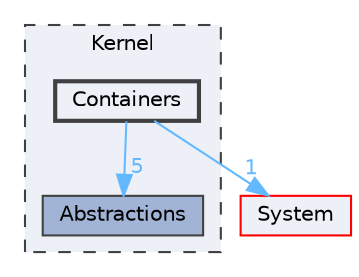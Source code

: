 digraph "Containers"
{
 // LATEX_PDF_SIZE
  bgcolor="transparent";
  edge [fontname=Helvetica,fontsize=10,labelfontname=Helvetica,labelfontsize=10];
  node [fontname=Helvetica,fontsize=10,shape=box,height=0.2,width=0.4];
  compound=true
  subgraph clusterdir_52bed8acfaac088d5968cb2c84d7645d {
    graph [ bgcolor="#edf0f7", pencolor="grey25", label="Kernel", fontname=Helvetica,fontsize=10 style="filled,dashed", URL="dir_52bed8acfaac088d5968cb2c84d7645d.html",tooltip=""]
  dir_72af884a720b8eac744afc53c4d0f3db [label="Abstractions", fillcolor="#a2b4d6", color="grey25", style="filled", URL="dir_72af884a720b8eac744afc53c4d0f3db.html",tooltip=""];
  dir_fa6cb0783e37c694db47f5ddef3ea05d [label="Containers", fillcolor="#edf0f7", color="grey25", style="filled,bold", URL="dir_fa6cb0783e37c694db47f5ddef3ea05d.html",tooltip=""];
  }
  dir_9af51e3826d4f9e80d9103b2de543e84 [label="System", fillcolor="#edf0f7", color="red", style="filled", URL="dir_9af51e3826d4f9e80d9103b2de543e84.html",tooltip=""];
  dir_fa6cb0783e37c694db47f5ddef3ea05d->dir_72af884a720b8eac744afc53c4d0f3db [headlabel="5", labeldistance=1.5 headhref="dir_000005_000000.html" color="steelblue1" fontcolor="steelblue1"];
  dir_fa6cb0783e37c694db47f5ddef3ea05d->dir_9af51e3826d4f9e80d9103b2de543e84 [headlabel="1", labeldistance=1.5 headhref="dir_000005_000029.html" color="steelblue1" fontcolor="steelblue1"];
}
